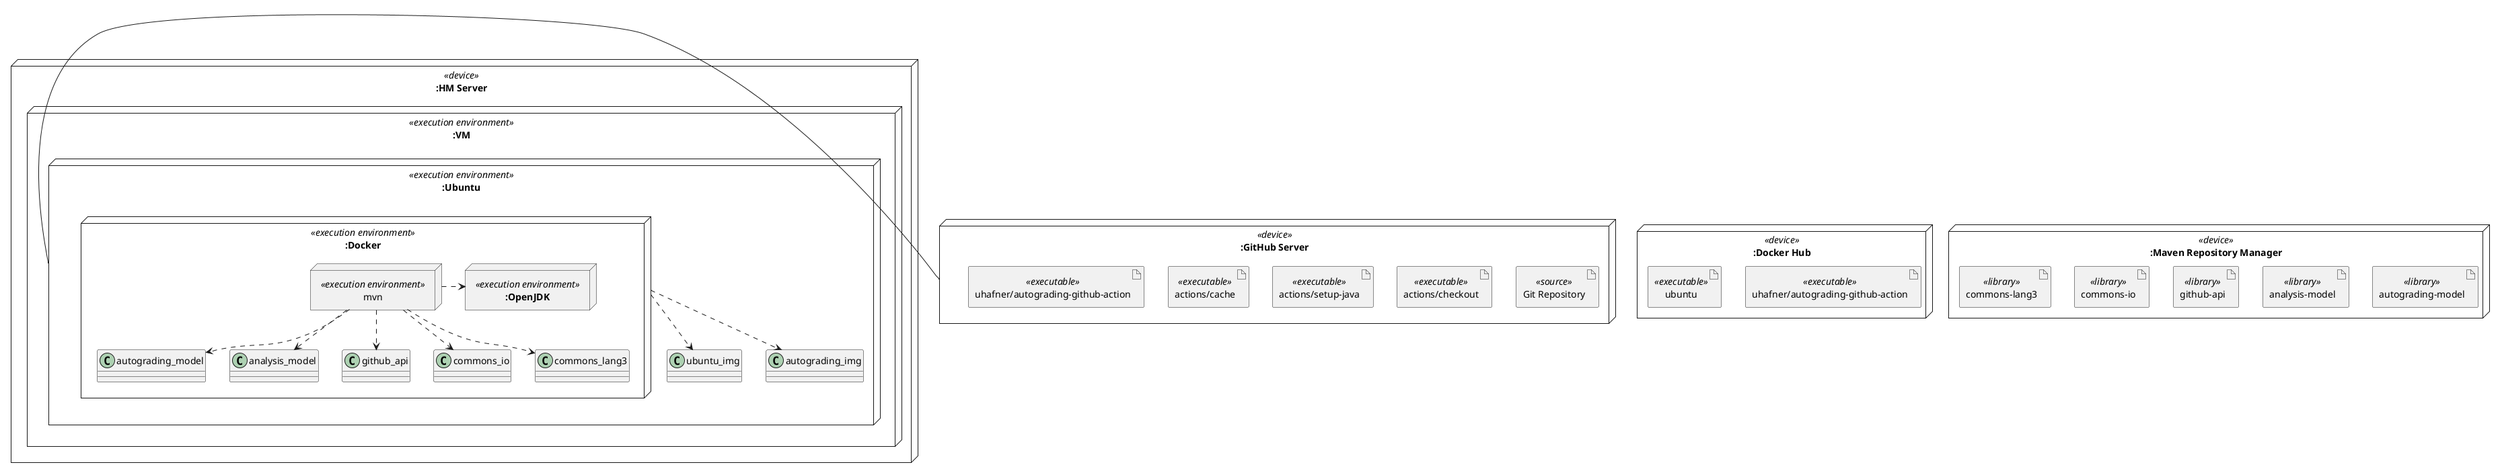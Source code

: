@startuml

node ":GitHub Server" <<device>> as github_server {
    artifact "Git Repository" <<source>> as repo {
    }

    artifact "actions/checkout" <<executable>> as checkout {
    }

    artifact "actions/setup-java" <<executable>> as setup_java {
    }

    artifact "actions/cache" <<executable>> as cache {
    }

    artifact "uhafner/autograding-github-action" <<executable>> as autograding_action {
    }
}

node ":HM Server" <<device>> as hm_server {
    node "**:VM**" <<execution environment>> as vm {
        node "**:Ubuntu**" <<execution environment>> as ubuntu {
            node "**:Docker**" <<execution environment>> as docker {
                node "**:OpenJDK**" <<execution environment>> as jdk {
                }
                mvn .> jdk

                node "**:Maven**" <<execution environment>> as mvn {
                }
                mvn ..> autograding_model
                mvn ..> analysis_model
                mvn ..> github_api
                mvn ..> commons_io
                mvn ..> commons_lang3
            }
            docker ..> ubuntu_img
            docker ..> autograding_img
        }
        ubuntu - github_server
    }
}

node ":Docker Hub" <<device>> as docker_hub {
    artifact "uhafner/autograding-github-action" <<executable>> as autograding_img {
    }

    artifact "ubuntu" <<executable>> as ubuntu_img {
    }
}

node ":Maven Repository Manager" <<device>> as mvn_repo {
    artifact "autograding-model" <<library>> as autograding_model {
    }

    artifact "analysis-model" <<library>> as analysis_model {
    }

    artifact "github-api" <<library>> as github_api {
    }

    artifact "commons-io" <<library>> as commons_io {
    }

    artifact "commons-lang3" <<library>> as commons_lang3 {
    }
}

@enduml